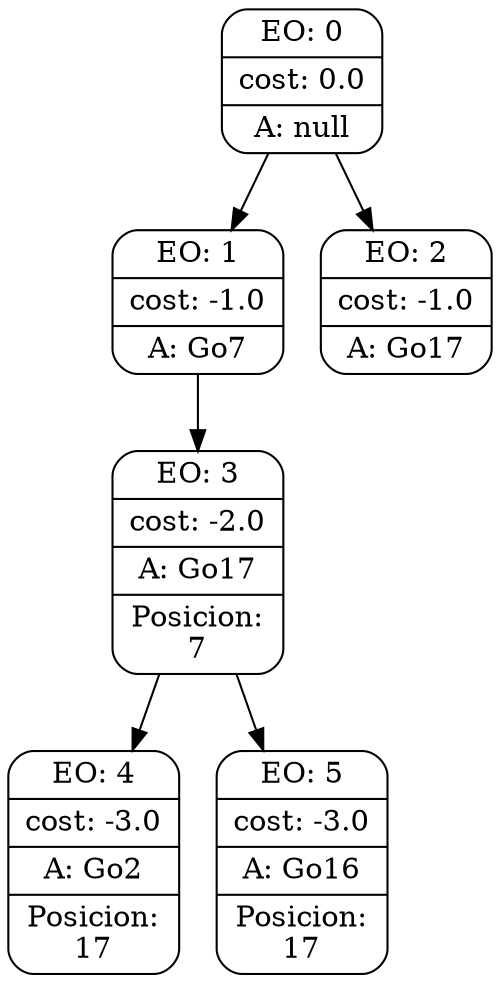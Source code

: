 digraph g {
node [shape = Mrecord];
nodo0[label="{EO: 0|cost: 0.0|A: null}"]
nodo1[label="{EO: 1|cost: -1.0|A: Go7}"]
nodo3[label="{EO: 3|cost: -2.0|A: Go17|Posicion:\n7}"]
nodo4[label="{EO: 4|cost: -3.0|A: Go2|Posicion:\n17}"]

nodo3 -> nodo4;
nodo5[label="{EO: 5|cost: -3.0|A: Go16|Posicion:\n17}"]

nodo3 -> nodo5;

nodo1 -> nodo3;

nodo0 -> nodo1;
nodo2[label="{EO: 2|cost: -1.0|A: Go17}"]

nodo0 -> nodo2;


}